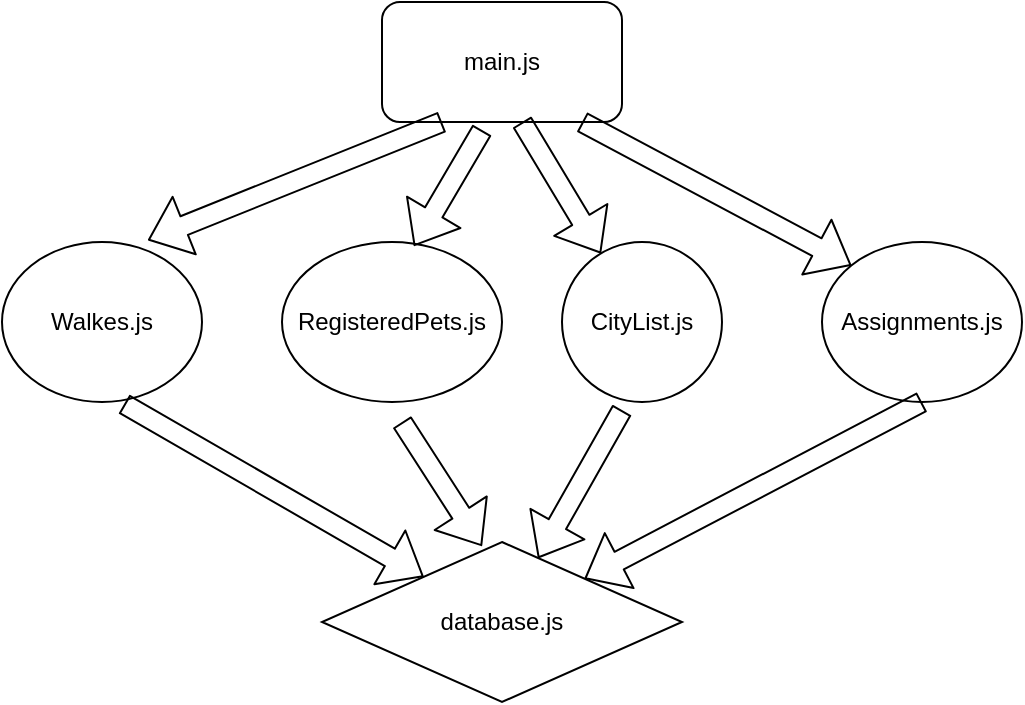 <mxfile>
    <diagram id="D080pcSk4p-c19gSQ2EI" name="Page-1">
        <mxGraphModel dx="532" dy="522" grid="1" gridSize="10" guides="1" tooltips="1" connect="1" arrows="1" fold="1" page="1" pageScale="1" pageWidth="850" pageHeight="1100" math="0" shadow="0">
            <root>
                <mxCell id="0"/>
                <mxCell id="1" parent="0"/>
                <mxCell id="2" value="main.js" style="rounded=1;whiteSpace=wrap;html=1;" vertex="1" parent="1">
                    <mxGeometry x="220" y="60" width="120" height="60" as="geometry"/>
                </mxCell>
                <mxCell id="3" value="Walkes.js" style="ellipse;whiteSpace=wrap;html=1;" vertex="1" parent="1">
                    <mxGeometry x="30" y="180" width="100" height="80" as="geometry"/>
                </mxCell>
                <mxCell id="4" value="RegisteredPets.js" style="ellipse;whiteSpace=wrap;html=1;" vertex="1" parent="1">
                    <mxGeometry x="170" y="180" width="110" height="80" as="geometry"/>
                </mxCell>
                <mxCell id="6" value="CityList.js" style="ellipse;whiteSpace=wrap;html=1;" vertex="1" parent="1">
                    <mxGeometry x="310" y="180" width="80" height="80" as="geometry"/>
                </mxCell>
                <mxCell id="7" value="Assignments.js" style="ellipse;whiteSpace=wrap;html=1;" vertex="1" parent="1">
                    <mxGeometry x="440" y="180" width="100" height="80" as="geometry"/>
                </mxCell>
                <mxCell id="8" value="database.js" style="rhombus;whiteSpace=wrap;html=1;" vertex="1" parent="1">
                    <mxGeometry x="190" y="330" width="180" height="80" as="geometry"/>
                </mxCell>
                <mxCell id="9" value="" style="shape=flexArrow;endArrow=classic;html=1;exitX=0.61;exitY=1.013;exitDx=0;exitDy=0;exitPerimeter=0;" edge="1" parent="1" source="3" target="8">
                    <mxGeometry width="50" height="50" relative="1" as="geometry">
                        <mxPoint x="110" y="310" as="sourcePoint"/>
                        <mxPoint x="160" y="260" as="targetPoint"/>
                    </mxGeometry>
                </mxCell>
                <mxCell id="10" value="" style="shape=flexArrow;endArrow=classic;html=1;entryX=0.444;entryY=0.025;entryDx=0;entryDy=0;entryPerimeter=0;" edge="1" parent="1" target="8">
                    <mxGeometry width="50" height="50" relative="1" as="geometry">
                        <mxPoint x="230" y="270" as="sourcePoint"/>
                        <mxPoint x="300" y="230" as="targetPoint"/>
                    </mxGeometry>
                </mxCell>
                <mxCell id="11" value="" style="shape=flexArrow;endArrow=classic;html=1;exitX=0.375;exitY=1.05;exitDx=0;exitDy=0;exitPerimeter=0;" edge="1" parent="1" source="6" target="8">
                    <mxGeometry width="50" height="50" relative="1" as="geometry">
                        <mxPoint x="250" y="280" as="sourcePoint"/>
                        <mxPoint x="300" y="230" as="targetPoint"/>
                    </mxGeometry>
                </mxCell>
                <mxCell id="12" value="" style="shape=flexArrow;endArrow=classic;html=1;exitX=0.5;exitY=1;exitDx=0;exitDy=0;" edge="1" parent="1" source="7" target="8">
                    <mxGeometry width="50" height="50" relative="1" as="geometry">
                        <mxPoint x="250" y="290" as="sourcePoint"/>
                        <mxPoint x="290" y="260" as="targetPoint"/>
                    </mxGeometry>
                </mxCell>
                <mxCell id="13" value="" style="shape=flexArrow;endArrow=classic;html=1;entryX=0.73;entryY=-0.012;entryDx=0;entryDy=0;entryPerimeter=0;exitX=0.25;exitY=1;exitDx=0;exitDy=0;" edge="1" parent="1" source="2" target="3">
                    <mxGeometry width="50" height="50" relative="1" as="geometry">
                        <mxPoint x="290" y="120" as="sourcePoint"/>
                        <mxPoint x="300" y="220" as="targetPoint"/>
                    </mxGeometry>
                </mxCell>
                <mxCell id="14" value="" style="shape=flexArrow;endArrow=classic;html=1;exitX=0.417;exitY=1.067;exitDx=0;exitDy=0;exitPerimeter=0;entryX=0.6;entryY=0.025;entryDx=0;entryDy=0;entryPerimeter=0;" edge="1" parent="1" source="2" target="4">
                    <mxGeometry width="50" height="50" relative="1" as="geometry">
                        <mxPoint x="250" y="270" as="sourcePoint"/>
                        <mxPoint x="300" y="220" as="targetPoint"/>
                    </mxGeometry>
                </mxCell>
                <mxCell id="15" value="" style="shape=flexArrow;endArrow=classic;html=1;" edge="1" parent="1" target="6">
                    <mxGeometry width="50" height="50" relative="1" as="geometry">
                        <mxPoint x="290" y="120" as="sourcePoint"/>
                        <mxPoint x="300" y="220" as="targetPoint"/>
                    </mxGeometry>
                </mxCell>
                <mxCell id="16" value="" style="shape=flexArrow;endArrow=classic;html=1;entryX=0;entryY=0;entryDx=0;entryDy=0;" edge="1" parent="1" target="7">
                    <mxGeometry width="50" height="50" relative="1" as="geometry">
                        <mxPoint x="320" y="120" as="sourcePoint"/>
                        <mxPoint x="300" y="220" as="targetPoint"/>
                    </mxGeometry>
                </mxCell>
            </root>
        </mxGraphModel>
    </diagram>
</mxfile>